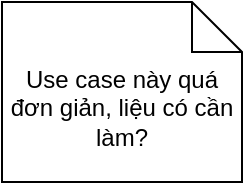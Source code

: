 <mxfile version="13.9.2" type="github">
  <diagram id="E5D34zQ7HBWcBiDVU5Oj" name="Page-1">
    <mxGraphModel dx="1036" dy="462" grid="1" gridSize="10" guides="1" tooltips="1" connect="1" arrows="1" fold="1" page="1" pageScale="1" pageWidth="850" pageHeight="1100" math="0" shadow="0">
      <root>
        <mxCell id="0" />
        <mxCell id="1" parent="0" />
        <mxCell id="D0a5mz-HwLYYZtohOHG1-3" value="Use case này quá đơn giản, liệu có cần làm?" style="shape=note2;boundedLbl=1;whiteSpace=wrap;html=1;size=25;verticalAlign=top;align=center;" vertex="1" parent="1">
          <mxGeometry x="365" y="100" width="120" height="90" as="geometry" />
        </mxCell>
      </root>
    </mxGraphModel>
  </diagram>
</mxfile>
